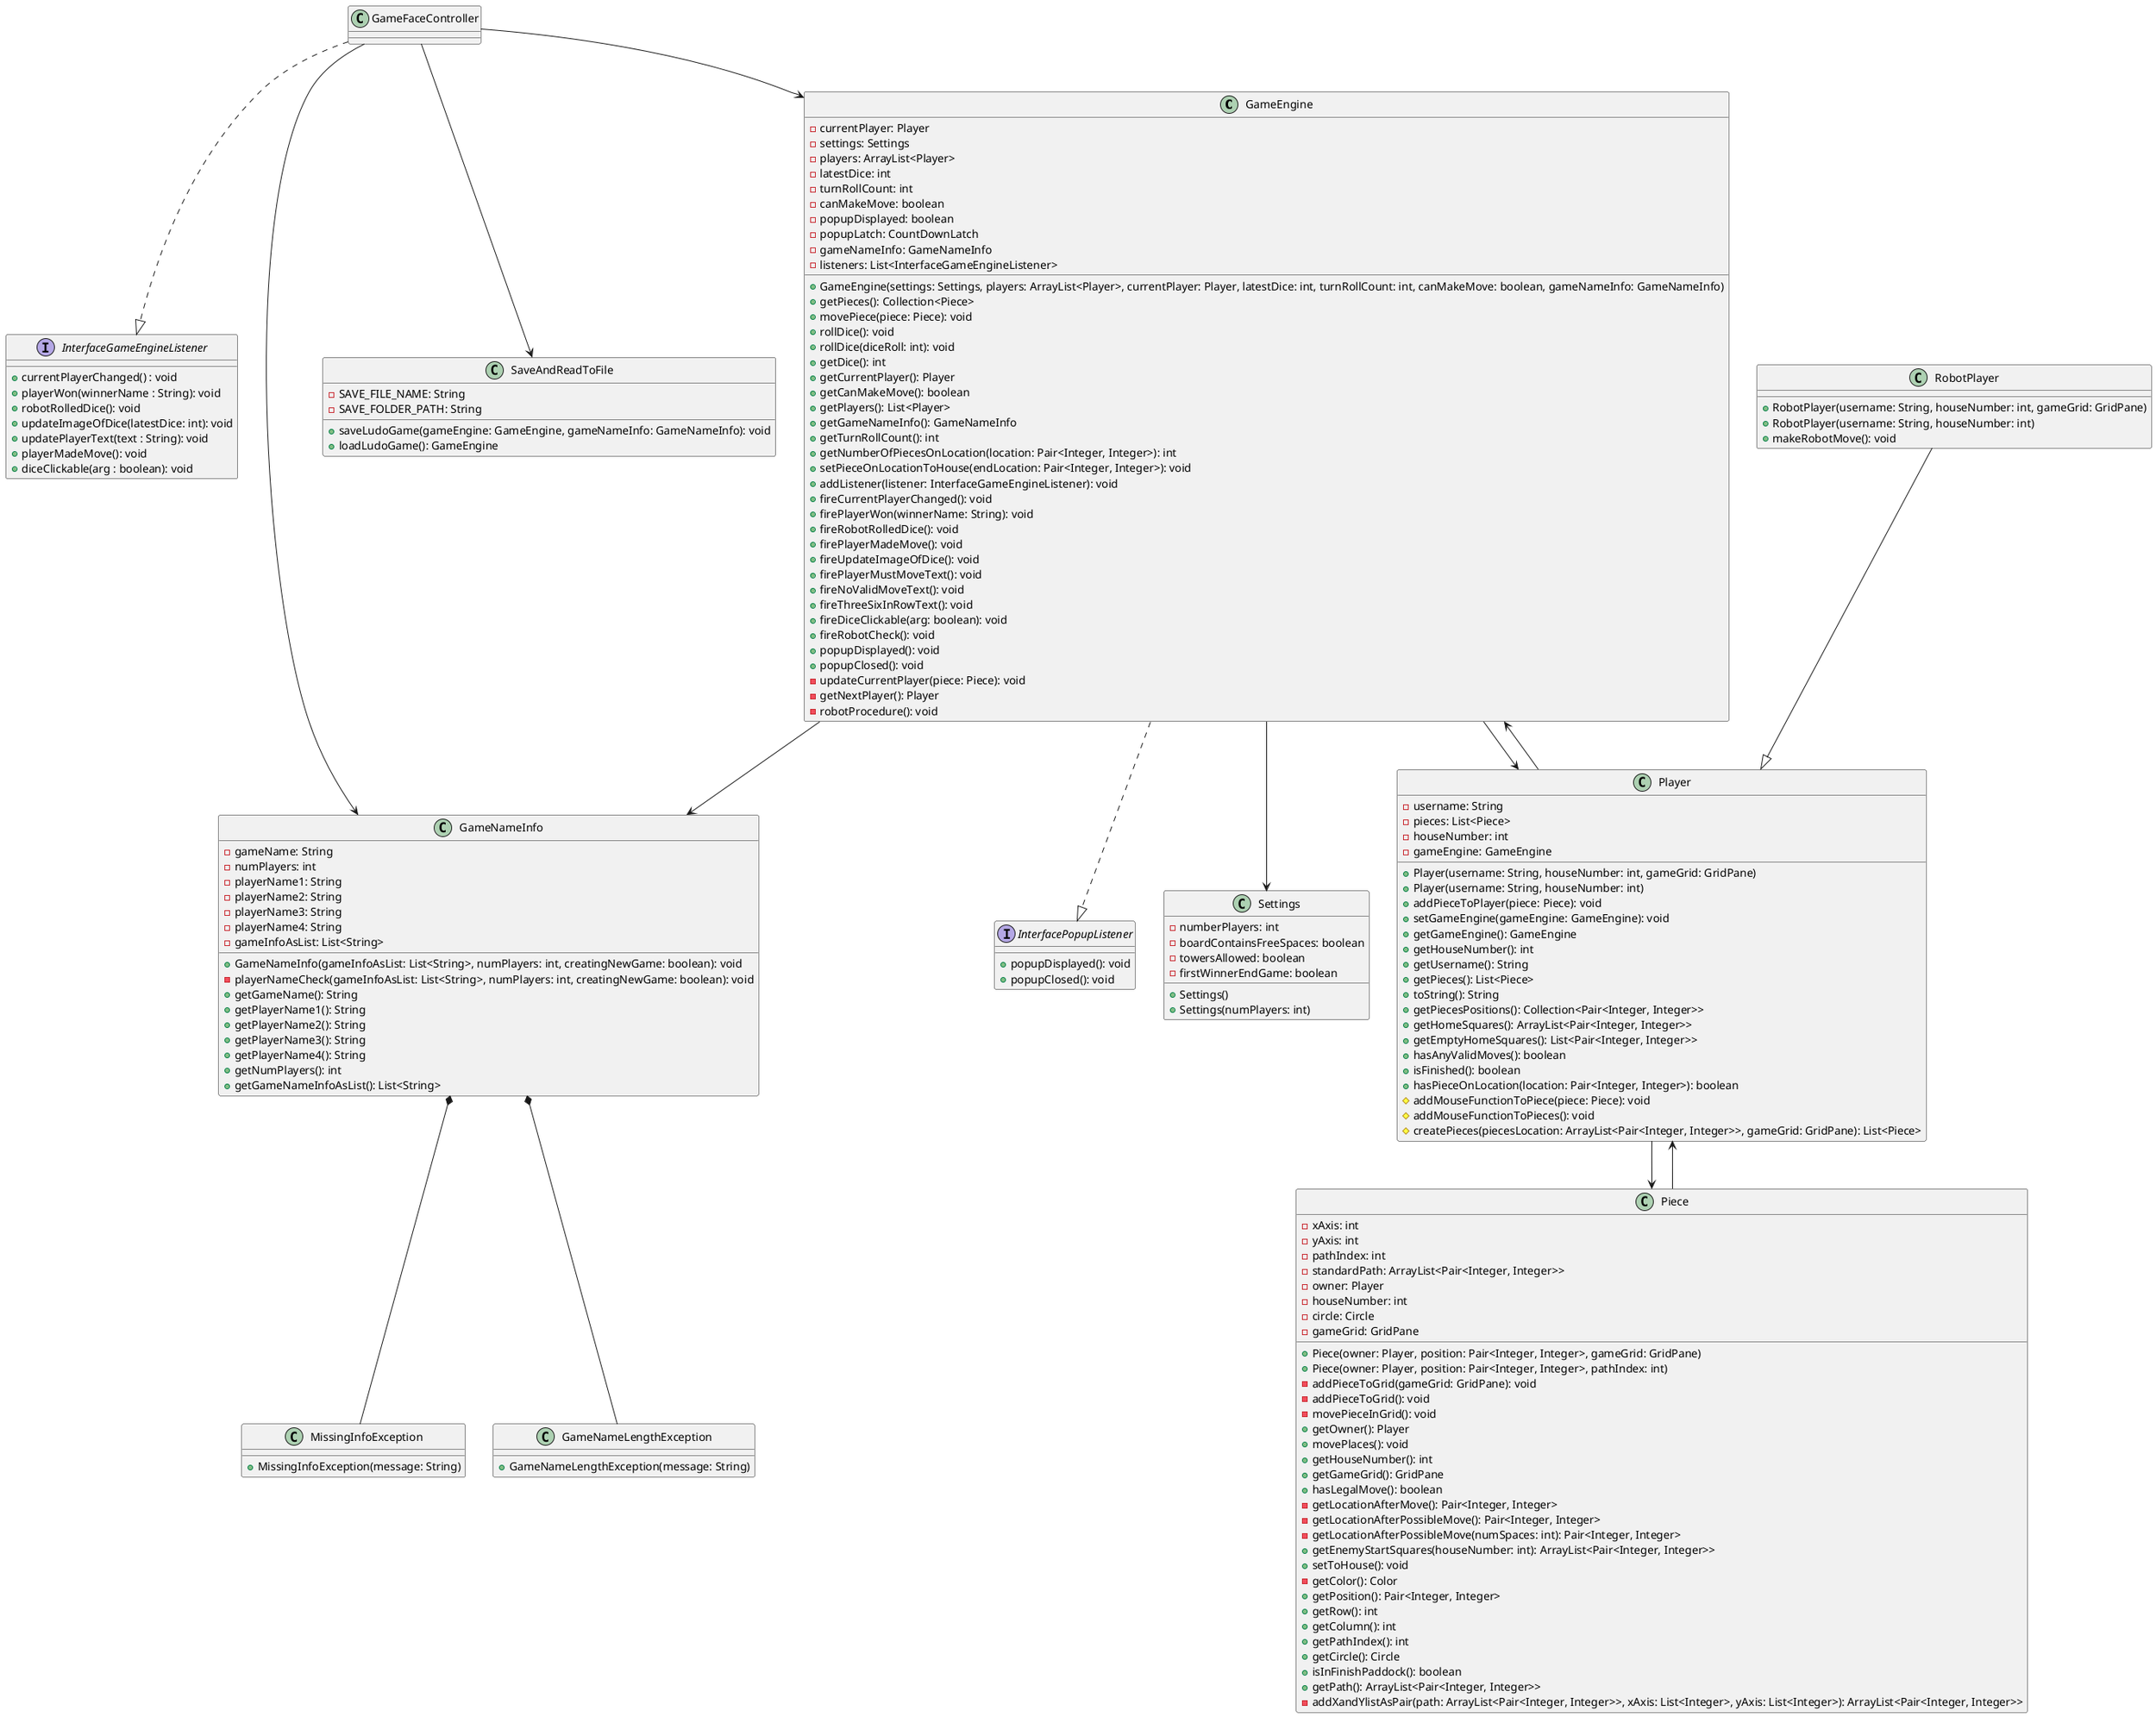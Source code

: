 @startuml klasseDiag


class GameEngine {
    -currentPlayer: Player
    -settings: Settings
    -players: ArrayList<Player>
    -latestDice: int
    -turnRollCount: int
    -canMakeMove: boolean
    -popupDisplayed: boolean
    -popupLatch: CountDownLatch
    -gameNameInfo: GameNameInfo
    -listeners: List<InterfaceGameEngineListener>

    +GameEngine(settings: Settings, players: ArrayList<Player>, currentPlayer: Player, latestDice: int, turnRollCount: int, canMakeMove: boolean, gameNameInfo: GameNameInfo)
    +getPieces(): Collection<Piece>
    +movePiece(piece: Piece): void
    +rollDice(): void
    +rollDice(diceRoll: int): void
    +getDice(): int
    +getCurrentPlayer(): Player
    +getCanMakeMove(): boolean
    +getPlayers(): List<Player>
    +getGameNameInfo(): GameNameInfo
    +getTurnRollCount(): int
    +getNumberOfPiecesOnLocation(location: Pair<Integer, Integer>): int
    +setPieceOnLocationToHouse(endLocation: Pair<Integer, Integer>): void
    +addListener(listener: InterfaceGameEngineListener): void
    +fireCurrentPlayerChanged(): void
    +firePlayerWon(winnerName: String): void
    +fireRobotRolledDice(): void
    +firePlayerMadeMove(): void
    +fireUpdateImageOfDice(): void
    +firePlayerMustMoveText(): void
    +fireNoValidMoveText(): void
    +fireThreeSixInRowText(): void
    +fireDiceClickable(arg: boolean): void
    +fireRobotCheck(): void
    +popupDisplayed(): void
    +popupClosed(): void
    -updateCurrentPlayer(piece: Piece): void
    -getNextPlayer(): Player
    -robotProcedure(): void
}




interface InterfaceGameEngineListener {
    + currentPlayerChanged() : void
    + playerWon(winnerName : String): void
    + robotRolledDice(): void
    + updateImageOfDice(latestDice: int): void
    + updatePlayerText(text : String): void
    + playerMadeMove(): void
    + diceClickable(arg : boolean): void
}

interface InterfacePopupListener {
    + popupDisplayed(): void
    + popupClosed(): void
}

class GameNameInfo {
    - gameName: String
    - numPlayers: int
    - playerName1: String
    - playerName2: String
    - playerName3: String
    - playerName4: String
    - gameInfoAsList: List<String>
    + GameNameInfo(gameInfoAsList: List<String>, numPlayers: int, creatingNewGame: boolean): void
    - playerNameCheck(gameInfoAsList: List<String>, numPlayers: int, creatingNewGame: boolean): void
    + getGameName(): String
    + getPlayerName1(): String
    + getPlayerName2(): String
    + getPlayerName3(): String
    + getPlayerName4(): String
    + getNumPlayers(): int
    + getGameNameInfoAsList(): List<String>
}

class GameNameLengthException {
    + GameNameLengthException(message: String)
}

class MissingInfoException {
    + MissingInfoException(message: String)
}



class Piece {
    -xAxis: int
    -yAxis: int
    -pathIndex: int
    -standardPath: ArrayList<Pair<Integer, Integer>>
    -owner: Player
    -houseNumber: int
    -circle: Circle
    -gameGrid: GridPane
    +Piece(owner: Player, position: Pair<Integer, Integer>, gameGrid: GridPane)
    +Piece(owner: Player, position: Pair<Integer, Integer>, pathIndex: int)
    -addPieceToGrid(gameGrid: GridPane): void
    -addPieceToGrid(): void
    -movePieceInGrid(): void
    +getOwner(): Player
    +movePlaces(): void
    +getHouseNumber(): int
    +getGameGrid(): GridPane
    +hasLegalMove(): boolean
    -getLocationAfterMove(): Pair<Integer, Integer>
    -getLocationAfterPossibleMove(): Pair<Integer, Integer>
    -getLocationAfterPossibleMove(numSpaces: int): Pair<Integer, Integer>
    +getEnemyStartSquares(houseNumber: int): ArrayList<Pair<Integer, Integer>>
    +setToHouse(): void
    -getColor(): Color
    +getPosition(): Pair<Integer, Integer>
    +getRow(): int
    +getColumn(): int
    +getPathIndex(): int
    +getCircle(): Circle
    +isInFinishPaddock(): boolean
    +getPath(): ArrayList<Pair<Integer, Integer>>
    -addXandYlistAsPair(path: ArrayList<Pair<Integer, Integer>>, xAxis: List<Integer>, yAxis: List<Integer>): ArrayList<Pair<Integer, Integer>>
}


GameNameInfo *-- GameNameLengthException
GameNameInfo *-- MissingInfoException

class Player {
    -username: String
    -pieces: List<Piece>
    -houseNumber: int
    -gameEngine: GameEngine

    +Player(username: String, houseNumber: int, gameGrid: GridPane)
    +Player(username: String, houseNumber: int)
    +addPieceToPlayer(piece: Piece): void
    +setGameEngine(gameEngine: GameEngine): void
    +getGameEngine(): GameEngine
    +getHouseNumber(): int
    +getUsername(): String
    +getPieces(): List<Piece>
    +toString(): String
    +getPiecesPositions(): Collection<Pair<Integer, Integer>>
    +getHomeSquares(): ArrayList<Pair<Integer, Integer>>
    +getEmptyHomeSquares(): List<Pair<Integer, Integer>>
    +hasAnyValidMoves(): boolean
    +isFinished(): boolean
    +hasPieceOnLocation(location: Pair<Integer, Integer>): boolean
    #addMouseFunctionToPiece(piece: Piece): void
    #addMouseFunctionToPieces(): void
    #createPieces(piecesLocation: ArrayList<Pair<Integer, Integer>>, gameGrid: GridPane): List<Piece>
}

class RobotPlayer {
    +RobotPlayer(username: String, houseNumber: int, gameGrid: GridPane)
    +RobotPlayer(username: String, houseNumber: int)
    +makeRobotMove(): void
}

class SaveAndReadToFile {
    -SAVE_FILE_NAME: String
    -SAVE_FOLDER_PATH: String
    +saveLudoGame(gameEngine: GameEngine, gameNameInfo: GameNameInfo): void
    +loadLudoGame(): GameEngine
}

class Settings {
    -numberPlayers: int
    -boardContainsFreeSpaces: boolean
    -towersAllowed: boolean
    -firstWinnerEndGame: boolean
    +Settings()
    +Settings(numPlayers: int)
}

class GameFaceController {

}

GameFaceController..|>InterfaceGameEngineListener
GameFaceController-->GameEngine
GameFaceController-->GameNameInfo
GameFaceController-->SaveAndReadToFile
GameEngine-->Player
GameEngine-->Settings
Player --> GameEngine
Player --> Piece
Piece-->Player
GameEngine --> GameNameInfo
GameEngine ..|> InterfacePopupListener
RobotPlayer --|> Player

@enduml




